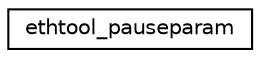digraph G
{
  edge [fontname="Helvetica",fontsize="10",labelfontname="Helvetica",labelfontsize="10"];
  node [fontname="Helvetica",fontsize="10",shape=record];
  rankdir="LR";
  Node1 [label="ethtool_pauseparam",height=0.2,width=0.4,color="black", fillcolor="white", style="filled",URL="$structethtool__pauseparam.html"];
}
